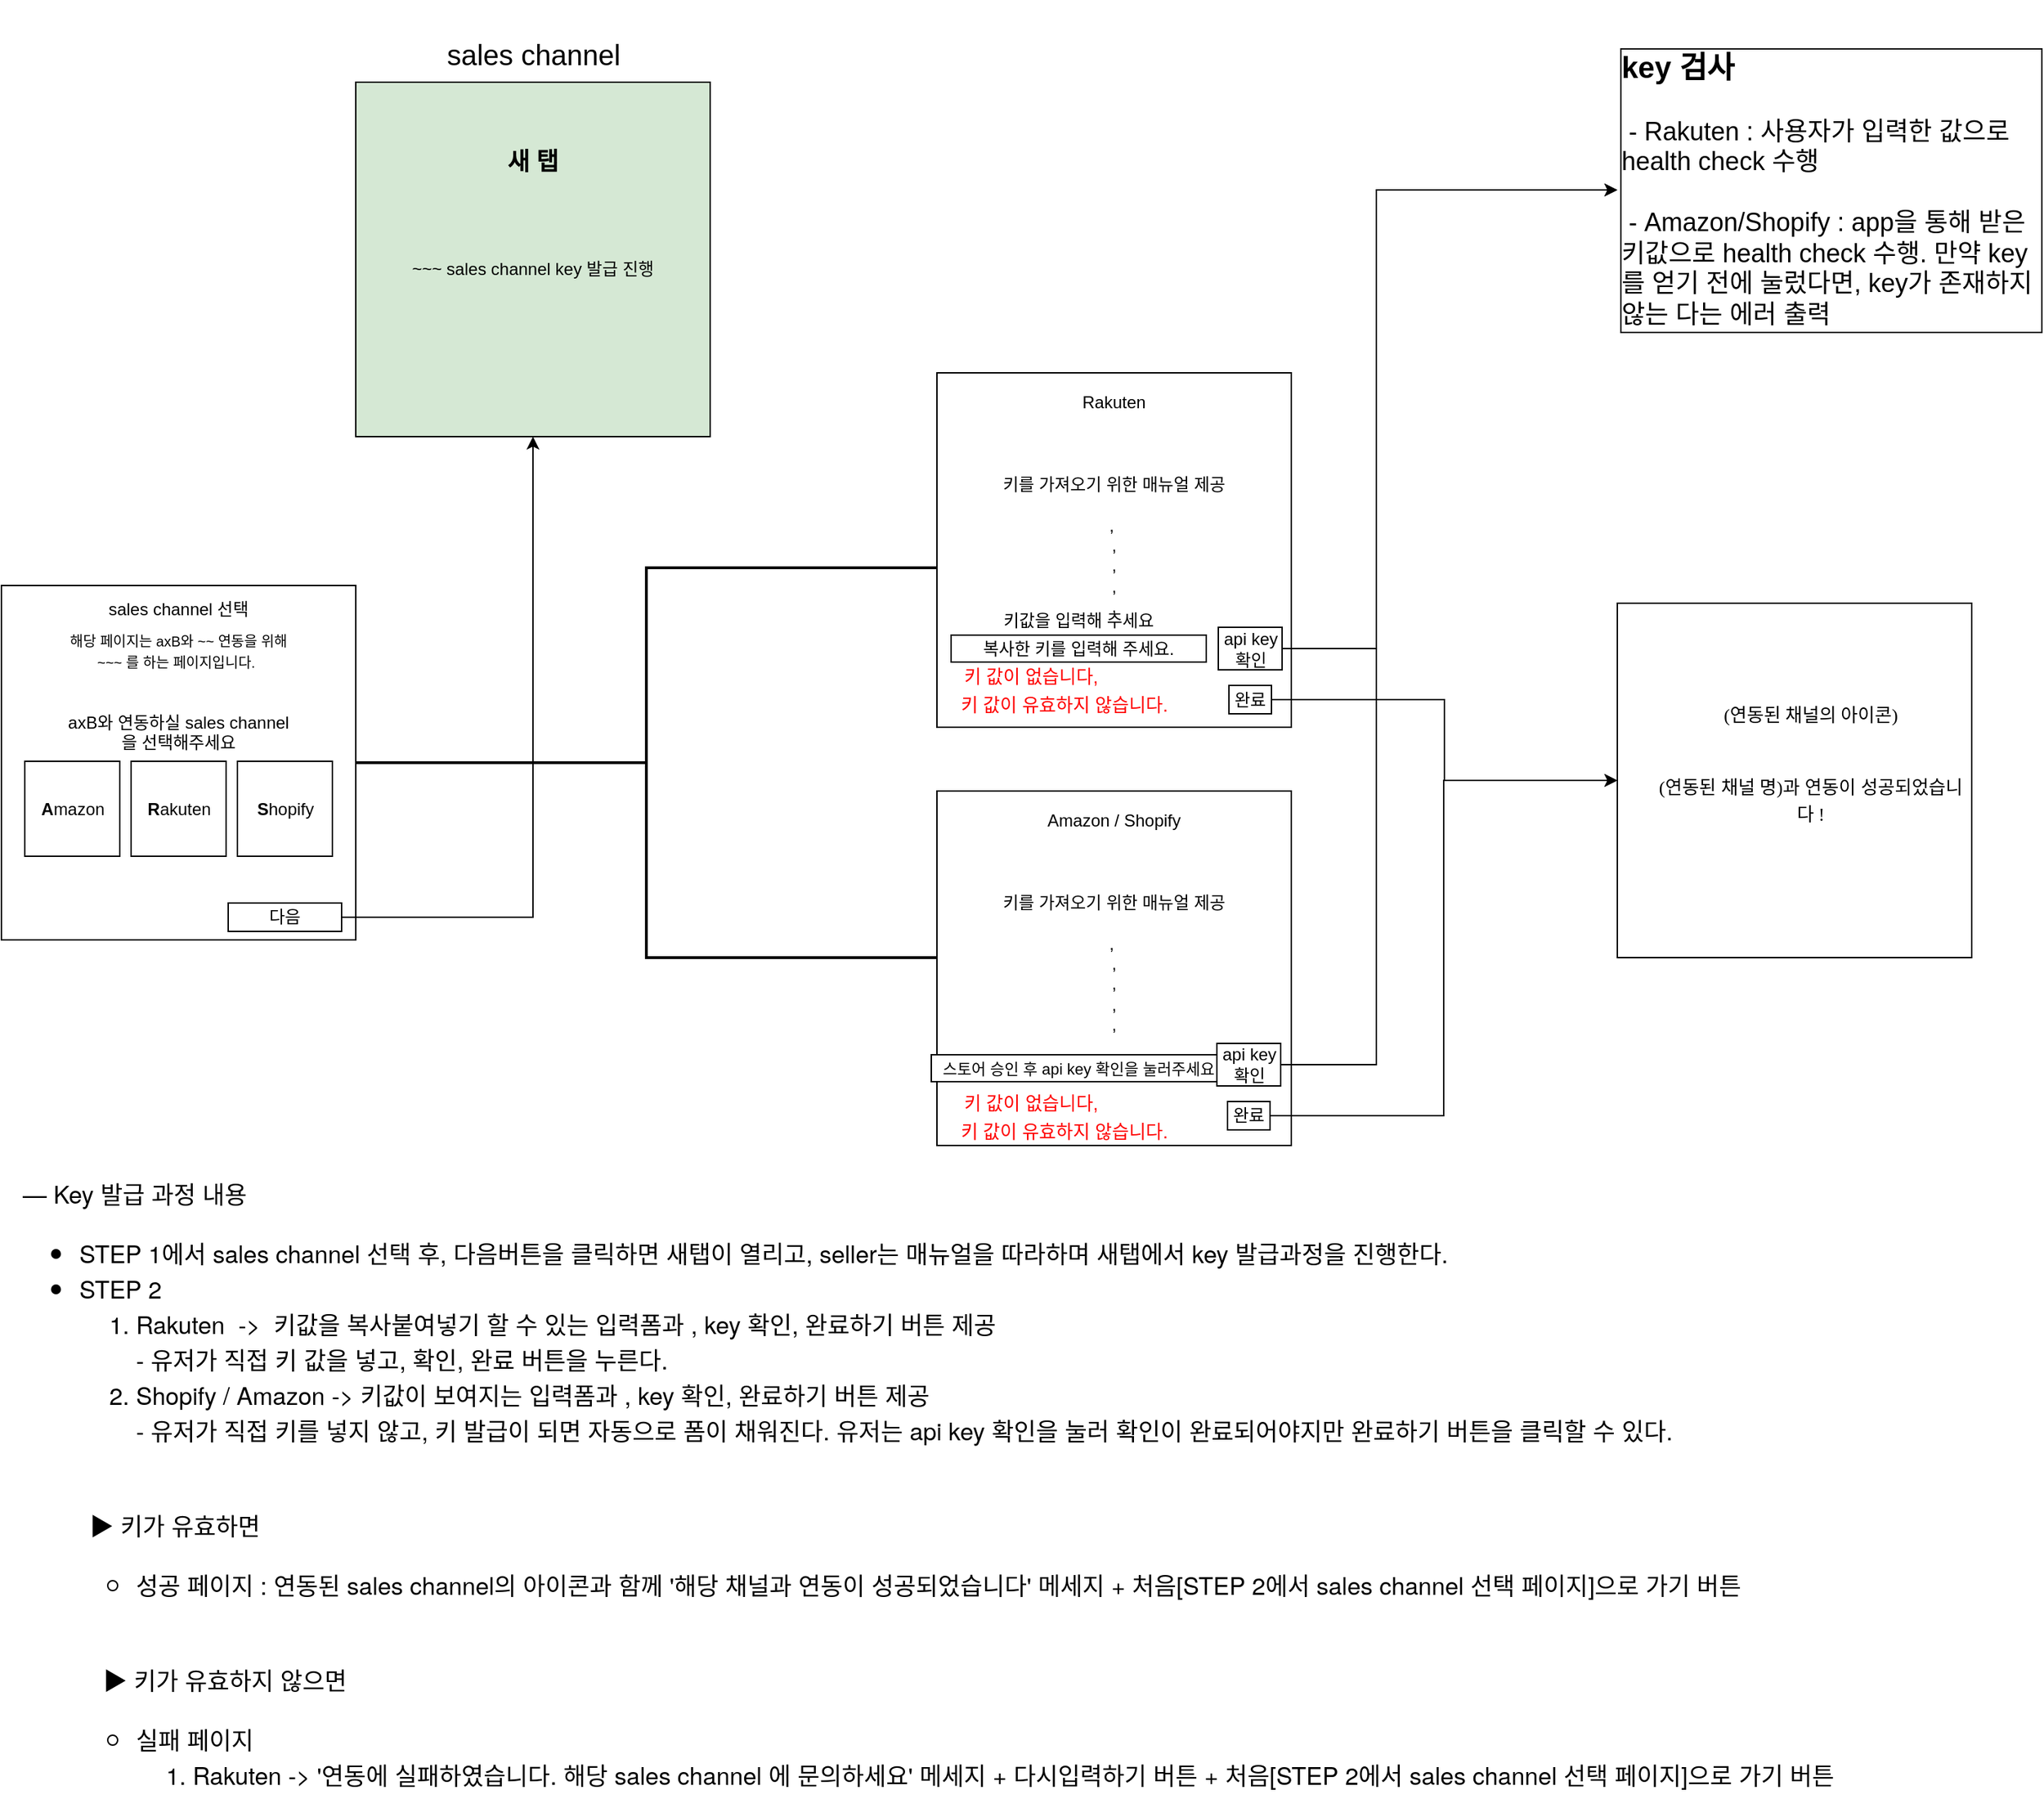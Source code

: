 <mxfile version="14.8.3" type="google"><diagram id="H4PHmJAx2k83kwqR5bp_" name="페이지-1"><mxGraphModel dx="1667" dy="1437" grid="1" gridSize="10" guides="1" tooltips="1" connect="1" arrows="1" fold="1" page="1" pageScale="1" pageWidth="827" pageHeight="1169" math="0" shadow="0"><root><mxCell id="0"/><mxCell id="1" parent="0"/><mxCell id="3uryOmtMJBglDWEdhIXQ-62" value="Amazon / Shopify&lt;br&gt;&lt;br&gt;&lt;br&gt;&lt;br&gt;키를 가져오기 위한 매뉴얼 제공&lt;br&gt;&lt;br&gt;,&amp;nbsp;&lt;br&gt;,&lt;br&gt;,&lt;br&gt;,&lt;br&gt;," style="whiteSpace=wrap;html=1;aspect=fixed;spacingTop=-64;" parent="1" vertex="1"><mxGeometry x="2000" y="688" width="250" height="250" as="geometry"/></mxCell><mxCell id="3uryOmtMJBglDWEdhIXQ-98" value="&lt;h1 style=&quot;font-size: 17px&quot;&gt;&lt;p class=&quot;p1&quot; style=&quot;margin: 0px ; font-weight: 400 ; font-stretch: normal ; font-size: 17px ; line-height: normal ; font-family: &amp;#34;helvetica neue&amp;#34;&quot;&gt;— Key 발급 과정 내용&lt;/p&gt;&lt;ul class=&quot;ul1&quot; style=&quot;font-size: 17px ; font-weight: 400&quot;&gt;&lt;li class=&quot;li1&quot; style=&quot;margin: 0px ; font-stretch: normal ; font-size: 17px ; line-height: normal ; font-family: &amp;#34;helvetica neue&amp;#34;&quot;&gt;STEP 1에서 sales channel 선택 후, 다음버튼을 클릭하면&amp;nbsp;새탭이 열리고, seller는 매뉴얼을 따라하며 새탭에서 key 발급과정을 진행한다.&lt;br&gt;&lt;/li&gt;&lt;li class=&quot;li1&quot; style=&quot;margin: 0px ; font-stretch: normal ; font-size: 17px ; line-height: normal ; font-family: &amp;#34;helvetica neue&amp;#34;&quot;&gt;STEP 2&lt;/li&gt;&lt;ol class=&quot;ol1&quot; style=&quot;font-size: 17px&quot;&gt;&lt;li class=&quot;li1&quot; style=&quot;margin: 0px ; font-stretch: normal ; font-size: 17px ; line-height: normal ; font-family: &amp;#34;helvetica neue&amp;#34;&quot;&gt;Rakuten&lt;span class=&quot;Apple-converted-space&quot; style=&quot;font-size: 17px&quot;&gt;&amp;nbsp; &lt;/span&gt;-&amp;gt;&lt;span class=&quot;Apple-converted-space&quot; style=&quot;font-size: 17px&quot;&gt;&amp;nbsp; &lt;/span&gt;키값을 복사붙여넣기 할 수 있는 입력폼과 , key 확인, 완료하기 버튼 제공&lt;br&gt;&lt;span&gt;&#9;&lt;/span&gt;&lt;span&gt;&#9;&lt;/span&gt;&lt;span&gt;&#9;&lt;/span&gt;- 유저가 직접 키 값을 넣고, 확인, 완료 버튼을 누른다.&lt;br&gt;&lt;/li&gt;&lt;li class=&quot;li1&quot; style=&quot;margin: 0px ; font-stretch: normal ; font-size: 17px ; line-height: normal ; font-family: &amp;#34;helvetica neue&amp;#34;&quot;&gt;Shopify / Amazon -&amp;gt; 키값이 보여지는 입력폼과 , key 확인, 완료하기 버튼 제공&lt;br&gt;&lt;span&gt;&#9;&lt;/span&gt;&lt;span&gt;&#9;&lt;/span&gt;&lt;span&gt;&#9;&lt;/span&gt;- 유저가 직접 키를 넣지 않고, 키 발급이 되면 자동으로 폼이 채워진다. 유저는 api key 확인을 눌러 확인이 완료되어야지만 완료하기 버튼을 클릭할 수 있다.&lt;br&gt;&lt;/li&gt;&lt;/ol&gt;&lt;/ul&gt;&lt;p class=&quot;p2&quot; style=&quot;margin: 0px ; font-weight: 400 ; font-stretch: normal ; font-size: 17px ; line-height: normal ; font-family: &amp;#34;helvetica neue&amp;#34; ; min-height: 15px&quot;&gt;&lt;br style=&quot;font-size: 17px&quot;&gt;&lt;/p&gt;&lt;p class=&quot;p1&quot; style=&quot;margin: 0px ; font-weight: 400 ; font-stretch: normal ; font-size: 17px ; line-height: normal ; font-family: &amp;#34;helvetica neue&amp;#34;&quot;&gt;&amp;nbsp; &amp;nbsp; &amp;nbsp; &amp;nbsp; &amp;nbsp; ▶︎ 키가 유효하면&lt;span class=&quot;Apple-converted-space&quot; style=&quot;font-size: 17px&quot;&gt;&amp;nbsp;&lt;/span&gt;&lt;/p&gt;&lt;ul class=&quot;ul1&quot; style=&quot;font-size: 17px ; font-weight: 400&quot;&gt;&lt;ul class=&quot;ul1&quot; style=&quot;font-size: 17px&quot;&gt;&lt;li class=&quot;li1&quot; style=&quot;margin: 0px ; font-stretch: normal ; font-size: 17px ; line-height: normal ; font-family: &amp;#34;helvetica neue&amp;#34;&quot;&gt;&lt;span class=&quot;s1&quot; style=&quot;font-stretch: normal ; font-size: 17px ; line-height: normal&quot;&gt;&lt;/span&gt;성공 페이지 : 연동된 sales channel의 아이콘과 함께 '해당 채널과 연동이 성공되었습니다' 메세지 + 처음[STEP 2에서 sales channel 선택 페이지]으로 가기 버튼&lt;/li&gt;&lt;/ul&gt;&lt;/ul&gt;&lt;p class=&quot;p2&quot; style=&quot;margin: 0px ; font-weight: 400 ; font-stretch: normal ; font-size: 17px ; line-height: normal ; font-family: &amp;#34;helvetica neue&amp;#34; ; min-height: 15px&quot;&gt;&lt;br style=&quot;font-size: 17px&quot;&gt;&lt;/p&gt;&lt;p class=&quot;p1&quot; style=&quot;margin: 0px ; font-weight: 400 ; font-stretch: normal ; font-size: 17px ; line-height: normal ; font-family: &amp;#34;helvetica neue&amp;#34;&quot;&gt;&amp;nbsp; &amp;nbsp; &amp;nbsp; &amp;nbsp; &amp;nbsp; &amp;nbsp; ▶︎ 키가 유효하지 않으면&lt;span class=&quot;Apple-converted-space&quot; style=&quot;font-size: 17px&quot;&gt;&amp;nbsp;&lt;/span&gt;&lt;/p&gt;&lt;ul class=&quot;ul1&quot; style=&quot;font-size: 17px ; font-weight: 400&quot;&gt;&lt;ul class=&quot;ul1&quot; style=&quot;font-size: 17px&quot;&gt;&lt;li class=&quot;li1&quot; style=&quot;margin: 0px ; font-stretch: normal ; font-size: 17px ; line-height: normal ; font-family: &amp;#34;helvetica neue&amp;#34;&quot;&gt;&lt;span class=&quot;s1&quot; style=&quot;font-stretch: normal ; font-size: 17px ; line-height: normal&quot;&gt;&lt;/span&gt;실패 페이지&lt;/li&gt;&lt;ol class=&quot;ol1&quot; style=&quot;font-size: 17px&quot;&gt;&lt;li class=&quot;li1&quot; style=&quot;margin: 0px ; font-stretch: normal ; font-size: 17px ; line-height: normal ; font-family: &amp;#34;helvetica neue&amp;#34;&quot;&gt;Rakuten -&amp;gt; '&lt;span class=&quot;s2&quot; style=&quot;font-stretch: normal ; line-height: normal ; font-family: &amp;#34;apple sd gothic neo&amp;#34; ; font-size: 17px&quot;&gt;연동에&lt;/span&gt; &lt;span class=&quot;s2&quot; style=&quot;font-stretch: normal ; line-height: normal ; font-family: &amp;#34;apple sd gothic neo&amp;#34; ; font-size: 17px&quot;&gt;실패하였습니다&lt;/span&gt;. &lt;span class=&quot;s2&quot; style=&quot;font-stretch: normal ; line-height: normal ; font-family: &amp;#34;apple sd gothic neo&amp;#34; ; font-size: 17px&quot;&gt;해당&lt;/span&gt; sales channel &lt;span class=&quot;s2&quot; style=&quot;font-stretch: normal ; line-height: normal ; font-family: &amp;#34;apple sd gothic neo&amp;#34; ; font-size: 17px&quot;&gt;에&lt;/span&gt; &lt;span class=&quot;s2&quot; style=&quot;font-stretch: normal ; line-height: normal ; font-family: &amp;#34;apple sd gothic neo&amp;#34; ; font-size: 17px&quot;&gt;문의하세요&lt;/span&gt;' &lt;span class=&quot;s2&quot; style=&quot;font-stretch: normal ; line-height: normal ; font-family: &amp;#34;apple sd gothic neo&amp;#34; ; font-size: 17px&quot;&gt;메세지&lt;/span&gt; + &lt;span class=&quot;s2&quot; style=&quot;font-stretch: normal ; line-height: normal ; font-family: &amp;#34;apple sd gothic neo&amp;#34; ; font-size: 17px&quot;&gt;다시입력하기&lt;/span&gt; &lt;span class=&quot;s2&quot; style=&quot;font-stretch: normal ; line-height: normal ; font-family: &amp;#34;apple sd gothic neo&amp;#34; ; font-size: 17px&quot;&gt;버튼&lt;/span&gt; + &lt;span class=&quot;s2&quot; style=&quot;font-stretch: normal ; line-height: normal ; font-family: &amp;#34;apple sd gothic neo&amp;#34; ; font-size: 17px&quot;&gt;처음&lt;/span&gt;[STEP 2&lt;span class=&quot;s2&quot; style=&quot;font-stretch: normal ; line-height: normal ; font-family: &amp;#34;apple sd gothic neo&amp;#34; ; font-size: 17px&quot;&gt;에서&lt;/span&gt; sales channel &lt;span class=&quot;s2&quot; style=&quot;font-stretch: normal ; line-height: normal ; font-family: &amp;#34;apple sd gothic neo&amp;#34; ; font-size: 17px&quot;&gt;선택&lt;/span&gt; &lt;span class=&quot;s2&quot; style=&quot;font-stretch: normal ; line-height: normal ; font-family: &amp;#34;apple sd gothic neo&amp;#34; ; font-size: 17px&quot;&gt;페이지&lt;/span&gt;]&lt;span class=&quot;s2&quot; style=&quot;font-stretch: normal ; line-height: normal ; font-family: &amp;#34;apple sd gothic neo&amp;#34; ; font-size: 17px&quot;&gt;으로&lt;/span&gt; &lt;span class=&quot;s2&quot; style=&quot;font-stretch: normal ; line-height: normal ; font-family: &amp;#34;apple sd gothic neo&amp;#34; ; font-size: 17px&quot;&gt;가기&lt;/span&gt; &lt;span class=&quot;s2&quot; style=&quot;font-stretch: normal ; line-height: normal ; font-family: &amp;#34;apple sd gothic neo&amp;#34; ; font-size: 17px&quot;&gt;버튼&lt;/span&gt;&lt;span class=&quot;Apple-converted-space&quot; style=&quot;font-size: 17px&quot;&gt;&amp;nbsp;&lt;/span&gt;&lt;/li&gt;&lt;li class=&quot;li1&quot; style=&quot;margin: 0px ; font-stretch: normal ; font-size: 17px ; line-height: normal ; font-family: &amp;#34;helvetica neue&amp;#34;&quot;&gt;Shopify / Amazon -&amp;gt;&lt;span class=&quot;Apple-converted-space&quot; style=&quot;font-size: 17px&quot;&gt;&amp;nbsp; &lt;/span&gt;'&lt;span class=&quot;s2&quot; style=&quot;font-stretch: normal ; line-height: normal ; font-family: &amp;#34;apple sd gothic neo&amp;#34; ; font-size: 17px&quot;&gt;연동에&lt;/span&gt; &lt;span class=&quot;s2&quot; style=&quot;font-stretch: normal ; line-height: normal ; font-family: &amp;#34;apple sd gothic neo&amp;#34; ; font-size: 17px&quot;&gt;실패하였습니다&lt;/span&gt;. &lt;span class=&quot;s2&quot; style=&quot;font-stretch: normal ; line-height: normal ; font-family: &amp;#34;apple sd gothic neo&amp;#34; ; font-size: 17px&quot;&gt;해당&lt;/span&gt; sales channel &lt;span class=&quot;s2&quot; style=&quot;font-stretch: normal ; line-height: normal ; font-family: &amp;#34;apple sd gothic neo&amp;#34; ; font-size: 17px&quot;&gt;에&lt;/span&gt; &lt;span class=&quot;s2&quot; style=&quot;font-stretch: normal ; line-height: normal ; font-family: &amp;#34;apple sd gothic neo&amp;#34; ; font-size: 17px&quot;&gt;문의하세요&lt;/span&gt;' &lt;span class=&quot;s2&quot; style=&quot;font-stretch: normal ; line-height: normal ; font-family: &amp;#34;apple sd gothic neo&amp;#34; ; font-size: 17px&quot;&gt;메세지&lt;/span&gt; + &lt;span class=&quot;s2&quot; style=&quot;font-stretch: normal ; line-height: normal ; font-family: &amp;#34;apple sd gothic neo&amp;#34; ; font-size: 17px&quot;&gt;처음&lt;/span&gt;[STEP 2&lt;span class=&quot;s2&quot; style=&quot;font-stretch: normal ; line-height: normal ; font-family: &amp;#34;apple sd gothic neo&amp;#34; ; font-size: 17px&quot;&gt;에서&lt;/span&gt; sales channel &lt;span class=&quot;s2&quot; style=&quot;font-stretch: normal ; line-height: normal ; font-family: &amp;#34;apple sd gothic neo&amp;#34; ; font-size: 17px&quot;&gt;선택&lt;/span&gt; &lt;span class=&quot;s2&quot; style=&quot;font-stretch: normal ; line-height: normal ; font-family: &amp;#34;apple sd gothic neo&amp;#34; ; font-size: 17px&quot;&gt;페이지&lt;/span&gt;]&lt;span class=&quot;s2&quot; style=&quot;font-stretch: normal ; line-height: normal ; font-family: &amp;#34;apple sd gothic neo&amp;#34; ; font-size: 17px&quot;&gt;으로&lt;/span&gt; &lt;span class=&quot;s2&quot; style=&quot;font-stretch: normal ; line-height: normal ; font-family: &amp;#34;apple sd gothic neo&amp;#34; ; font-size: 17px&quot;&gt;가기&lt;/span&gt; &lt;span class=&quot;s2&quot; style=&quot;font-stretch: normal ; line-height: normal ; font-family: &amp;#34;apple sd gothic neo&amp;#34; ; font-size: 17px&quot;&gt;버튼&lt;/span&gt;&lt;/li&gt;&lt;/ol&gt;&lt;/ul&gt;&lt;/ul&gt;&lt;/h1&gt;" style="text;html=1;strokeColor=none;fillColor=none;spacing=5;spacingTop=-20;whiteSpace=wrap;overflow=hidden;rounded=0;align=left;fontSize=17;" parent="1" vertex="1"><mxGeometry x="1350" y="958" width="1380" height="440" as="geometry"/></mxCell><mxCell id="3uryOmtMJBglDWEdhIXQ-2" value="sales channel 선택&lt;br&gt;&lt;br&gt;&lt;br&gt;&lt;br&gt;&lt;br&gt;&lt;br&gt;&lt;br&gt;&lt;br&gt;&lt;br&gt;&lt;br&gt;&lt;br&gt;&lt;br&gt;&lt;br&gt;&lt;br&gt;&lt;br&gt;&lt;br&gt;" style="whiteSpace=wrap;html=1;aspect=fixed;" parent="1" vertex="1"><mxGeometry x="1340" y="543" width="250" height="250" as="geometry"/></mxCell><mxCell id="3uryOmtMJBglDWEdhIXQ-3" value="&lt;b&gt;A&lt;/b&gt;mazon" style="whiteSpace=wrap;html=1;aspect=fixed;" parent="1" vertex="1"><mxGeometry x="1356.5" y="667" width="67" height="67" as="geometry"/></mxCell><mxCell id="3uryOmtMJBglDWEdhIXQ-4" value="&lt;b&gt;R&lt;/b&gt;akuten" style="whiteSpace=wrap;html=1;aspect=fixed;" parent="1" vertex="1"><mxGeometry x="1431.5" y="667" width="67" height="67" as="geometry"/></mxCell><mxCell id="3uryOmtMJBglDWEdhIXQ-5" value="&lt;b&gt;S&lt;/b&gt;hopify" style="whiteSpace=wrap;html=1;aspect=fixed;" parent="1" vertex="1"><mxGeometry x="1506.5" y="667" width="67" height="67" as="geometry"/></mxCell><mxCell id="3uryOmtMJBglDWEdhIXQ-6" value="&lt;font style=&quot;font-size: 10px&quot;&gt;해당 페이지는 axB와 ~~ 연동을 위해 ~~~ 를 하는 페이지입니다.&lt;/font&gt;&amp;nbsp;&lt;br&gt;&lt;br&gt;&lt;br&gt;axB와 연동하실 sales channel을 선택해주세요" style="text;html=1;strokeColor=none;fillColor=none;align=center;verticalAlign=middle;whiteSpace=wrap;rounded=0;" parent="1" vertex="1"><mxGeometry x="1385" y="593" width="160" height="50" as="geometry"/></mxCell><mxCell id="l3zqbd_BbrphELxuFYEY-5" style="edgeStyle=orthogonalEdgeStyle;rounded=0;orthogonalLoop=1;jettySize=auto;html=1;entryX=0.5;entryY=1;entryDx=0;entryDy=0;" edge="1" parent="1" source="3uryOmtMJBglDWEdhIXQ-7" target="3uryOmtMJBglDWEdhIXQ-28"><mxGeometry relative="1" as="geometry"><mxPoint x="2250" y="648" as="targetPoint"/><Array as="points"><mxPoint x="1715" y="777"/></Array></mxGeometry></mxCell><mxCell id="3uryOmtMJBglDWEdhIXQ-7" value="다음" style="rounded=0;whiteSpace=wrap;html=1;" parent="1" vertex="1"><mxGeometry x="1500" y="767" width="80" height="20" as="geometry"/></mxCell><mxCell id="l3zqbd_BbrphELxuFYEY-4" value="" style="group" connectable="0" vertex="1" parent="1"><mxGeometry x="1590" y="158" width="250" height="280" as="geometry"/></mxCell><mxCell id="3uryOmtMJBglDWEdhIXQ-28" value="&lt;b style=&quot;font-size: 17px&quot;&gt;새 탭&lt;br&gt;&lt;/b&gt;&lt;br&gt;&lt;br&gt;&lt;br&gt;&lt;br&gt;~~~ sales channel key 발급 진행" style="whiteSpace=wrap;html=1;aspect=fixed;spacingTop=-64;fillColor=#D5E8D4;" parent="l3zqbd_BbrphELxuFYEY-4" vertex="1"><mxGeometry y="30" width="250" height="250" as="geometry"/></mxCell><mxCell id="3uryOmtMJBglDWEdhIXQ-99" value="&lt;font style=&quot;font-size: 20px&quot;&gt;sales channel&lt;/font&gt;" style="text;html=1;strokeColor=none;fillColor=none;align=center;verticalAlign=middle;whiteSpace=wrap;rounded=0;" parent="l3zqbd_BbrphELxuFYEY-4" vertex="1"><mxGeometry x="47.5" width="155" height="20" as="geometry"/></mxCell><mxCell id="l3zqbd_BbrphELxuFYEY-27" value="" style="group" connectable="0" vertex="1" parent="1"><mxGeometry x="2000" y="393" width="250" height="545" as="geometry"/></mxCell><mxCell id="l3zqbd_BbrphELxuFYEY-9" value="Rakuten&lt;br&gt;&lt;br&gt;&lt;br&gt;&lt;br&gt;키를 가져오기 위한 매뉴얼 제공&lt;br&gt;&lt;br&gt;,&amp;nbsp;&lt;br&gt;,&lt;br&gt;,&lt;br&gt;,&lt;br&gt;," style="whiteSpace=wrap;html=1;aspect=fixed;spacingTop=-64;" vertex="1" parent="l3zqbd_BbrphELxuFYEY-27"><mxGeometry width="250" height="250" as="geometry"/></mxCell><mxCell id="l3zqbd_BbrphELxuFYEY-11" value="복사한 키를 입력해 주세요." style="rounded=0;whiteSpace=wrap;html=1;" vertex="1" parent="l3zqbd_BbrphELxuFYEY-27"><mxGeometry x="10" y="185" width="180" height="19" as="geometry"/></mxCell><mxCell id="l3zqbd_BbrphELxuFYEY-13" value="완료" style="rounded=0;whiteSpace=wrap;html=1;" vertex="1" parent="l3zqbd_BbrphELxuFYEY-27"><mxGeometry x="206" y="220.5" width="30" height="20" as="geometry"/></mxCell><mxCell id="jD_5JUqTbat4-Yzxc1CJ-24" value="api key 확인" style="rounded=0;whiteSpace=wrap;html=1;" vertex="1" parent="l3zqbd_BbrphELxuFYEY-27"><mxGeometry x="198.5" y="179.5" width="45" height="30" as="geometry"/></mxCell><mxCell id="jD_5JUqTbat4-Yzxc1CJ-27" value="키값을 입력해 주세요" style="text;html=1;strokeColor=none;fillColor=none;align=center;verticalAlign=middle;whiteSpace=wrap;rounded=0;" vertex="1" parent="l3zqbd_BbrphELxuFYEY-27"><mxGeometry x="10" y="165" width="180" height="20" as="geometry"/></mxCell><mxCell id="jD_5JUqTbat4-Yzxc1CJ-37" value="&lt;font color=&quot;#ff0000&quot; style=&quot;font-size: 13px;&quot;&gt;키 값이 유효하지 않습니다.&lt;/font&gt;" style="text;html=1;strokeColor=none;fillColor=none;align=center;verticalAlign=middle;whiteSpace=wrap;rounded=0;fontSize=13;" vertex="1" parent="l3zqbd_BbrphELxuFYEY-27"><mxGeometry y="224" width="180" height="20" as="geometry"/></mxCell><mxCell id="jD_5JUqTbat4-Yzxc1CJ-38" value="&lt;font color=&quot;#ff0000&quot; style=&quot;font-size: 13px;&quot;&gt;키 값이 없습니다,&lt;/font&gt;" style="text;html=1;align=center;verticalAlign=middle;resizable=0;points=[];autosize=1;strokeColor=none;fontSize=13;" vertex="1" parent="l3zqbd_BbrphELxuFYEY-27"><mxGeometry x="11" y="204" width="110" height="20" as="geometry"/></mxCell><mxCell id="jD_5JUqTbat4-Yzxc1CJ-40" value="&lt;font color=&quot;#ff0000&quot; style=&quot;font-size: 13px;&quot;&gt;키 값이 유효하지 않습니다.&lt;/font&gt;" style="text;html=1;strokeColor=none;fillColor=none;align=center;verticalAlign=middle;whiteSpace=wrap;rounded=0;fontSize=13;" vertex="1" parent="l3zqbd_BbrphELxuFYEY-27"><mxGeometry y="525" width="180" height="20" as="geometry"/></mxCell><mxCell id="jD_5JUqTbat4-Yzxc1CJ-41" value="&lt;font color=&quot;#ff0000&quot; style=&quot;font-size: 13px;&quot;&gt;키 값이 없습니다,&lt;/font&gt;" style="text;html=1;align=center;verticalAlign=middle;resizable=0;points=[];autosize=1;strokeColor=none;fontSize=13;" vertex="1" parent="l3zqbd_BbrphELxuFYEY-27"><mxGeometry x="11" y="505" width="110" height="20" as="geometry"/></mxCell><mxCell id="jD_5JUqTbat4-Yzxc1CJ-20" value="&lt;font style=&quot;font-size: 11px&quot;&gt;스토어 승인 후 api key 확인을 눌러주세요&lt;/font&gt;" style="rounded=0;whiteSpace=wrap;html=1;" vertex="1" parent="l3zqbd_BbrphELxuFYEY-27"><mxGeometry x="-4" y="481" width="208" height="19" as="geometry"/></mxCell><mxCell id="jD_5JUqTbat4-Yzxc1CJ-17" value="" style="strokeWidth=2;html=1;shape=mxgraph.flowchart.annotation_2;align=left;labelPosition=right;pointerEvents=1;fontSize=18;" vertex="1" parent="1"><mxGeometry x="1590" y="530.5" width="410" height="275" as="geometry"/></mxCell><mxCell id="jD_5JUqTbat4-Yzxc1CJ-31" style="edgeStyle=orthogonalEdgeStyle;rounded=0;orthogonalLoop=1;jettySize=auto;html=1;entryX=0;entryY=0.5;entryDx=0;entryDy=0;fontSize=18;" edge="1" parent="1" source="jD_5JUqTbat4-Yzxc1CJ-22" target="jD_5JUqTbat4-Yzxc1CJ-28"><mxGeometry relative="1" as="geometry"/></mxCell><mxCell id="jD_5JUqTbat4-Yzxc1CJ-22" value="완료" style="rounded=0;whiteSpace=wrap;html=1;" vertex="1" parent="1"><mxGeometry x="2205" y="907" width="30" height="20" as="geometry"/></mxCell><mxCell id="jD_5JUqTbat4-Yzxc1CJ-34" style="edgeStyle=orthogonalEdgeStyle;rounded=0;orthogonalLoop=1;jettySize=auto;html=1;fontSize=18;entryX=0;entryY=0.5;entryDx=0;entryDy=0;" edge="1" parent="1" source="jD_5JUqTbat4-Yzxc1CJ-25" target="jD_5JUqTbat4-Yzxc1CJ-35"><mxGeometry relative="1" as="geometry"><mxPoint x="2390.0" y="148" as="targetPoint"/><Array as="points"><mxPoint x="2310" y="881"/><mxPoint x="2310" y="264"/></Array></mxGeometry></mxCell><mxCell id="jD_5JUqTbat4-Yzxc1CJ-25" value="api key 확인" style="rounded=0;whiteSpace=wrap;html=1;" vertex="1" parent="1"><mxGeometry x="2197.5" y="866" width="45" height="30" as="geometry"/></mxCell><mxCell id="jD_5JUqTbat4-Yzxc1CJ-28" value="&lt;p class=&quot;p1&quot; style=&quot;margin: 0px 0px 0px 23px ; font-stretch: normal ; line-height: normal ; font-family: &amp;#34;apple sd gothic neo&amp;#34;&quot;&gt;&lt;font style=&quot;font-size: 34px&quot;&gt;🦄&lt;/font&gt;&lt;/p&gt;&lt;p class=&quot;p1&quot; style=&quot;margin: 0px 0px 0px 23px ; font-stretch: normal ; line-height: normal ; font-family: &amp;#34;apple sd gothic neo&amp;#34; ; font-size: 13px&quot;&gt;&lt;font style=&quot;font-size: 13px&quot;&gt;(연동된 채널의 아이콘)&lt;/font&gt;&lt;/p&gt;&lt;p class=&quot;p1&quot; style=&quot;margin: 0px 0px 0px 23px ; font-stretch: normal ; font-size: 13px ; line-height: normal ; font-family: &amp;#34;apple sd gothic neo&amp;#34;&quot;&gt;&lt;br&gt;&lt;/p&gt;&lt;p class=&quot;p1&quot; style=&quot;margin: 0px 0px 0px 23px ; font-stretch: normal ; font-size: 13px ; line-height: normal ; font-family: &amp;#34;apple sd gothic neo&amp;#34;&quot;&gt;&lt;br&gt;&lt;/p&gt;&lt;p class=&quot;p1&quot; style=&quot;margin: 0px 0px 0px 23px ; font-stretch: normal ; font-size: 13px ; line-height: normal ; font-family: &amp;#34;apple sd gothic neo&amp;#34;&quot;&gt;(연동된&lt;span class=&quot;s1&quot; style=&quot;font-stretch: normal ; line-height: normal ; font-family: &amp;#34;helvetica neue&amp;#34;&quot;&gt; &lt;/span&gt;채널 명)과&lt;span class=&quot;s1&quot; style=&quot;font-stretch: normal ; line-height: normal ; font-family: &amp;#34;helvetica neue&amp;#34;&quot;&gt; &lt;/span&gt;연동이&lt;span class=&quot;s1&quot; style=&quot;font-stretch: normal ; line-height: normal ; font-family: &amp;#34;helvetica neue&amp;#34;&quot;&gt; &lt;/span&gt;성공되었습니다 !&lt;/p&gt;" style="whiteSpace=wrap;html=1;aspect=fixed;spacingTop=-64;" vertex="1" parent="1"><mxGeometry x="2480" y="555.5" width="250" height="250" as="geometry"/></mxCell><mxCell id="jD_5JUqTbat4-Yzxc1CJ-32" style="edgeStyle=orthogonalEdgeStyle;rounded=0;orthogonalLoop=1;jettySize=auto;html=1;entryX=0;entryY=0.5;entryDx=0;entryDy=0;fontSize=18;" edge="1" parent="1" source="l3zqbd_BbrphELxuFYEY-13" target="jD_5JUqTbat4-Yzxc1CJ-28"><mxGeometry relative="1" as="geometry"/></mxCell><mxCell id="jD_5JUqTbat4-Yzxc1CJ-33" style="edgeStyle=orthogonalEdgeStyle;rounded=0;orthogonalLoop=1;jettySize=auto;html=1;fontSize=18;entryX=0;entryY=0.5;entryDx=0;entryDy=0;" edge="1" parent="1" source="jD_5JUqTbat4-Yzxc1CJ-24" target="jD_5JUqTbat4-Yzxc1CJ-35"><mxGeometry relative="1" as="geometry"><mxPoint x="2390.0" y="148" as="targetPoint"/><Array as="points"><mxPoint x="2310" y="588"/><mxPoint x="2310" y="264"/></Array></mxGeometry></mxCell><mxCell id="jD_5JUqTbat4-Yzxc1CJ-35" value="&lt;b&gt;&lt;font style=&quot;font-size: 21px&quot;&gt;key 검사&lt;/font&gt;&lt;/b&gt;&lt;br&gt;&lt;br&gt;&amp;nbsp;- Rakuten : 사용자가 입력한 값으로&amp;nbsp; health check 수행&lt;br&gt;&lt;br&gt;&amp;nbsp;- Amazon/Shopify : app을 통해 받은 키값으로 health check 수행. 만약 key를 얻기 전에 눌렀다면, key가 존재하지 않는 다는 에러 출력" style="text;html=1;strokeColor=none;fillColor=none;align=left;verticalAlign=middle;whiteSpace=wrap;rounded=0;fontSize=18;labelBorderColor=#000000;" vertex="1" parent="1"><mxGeometry x="2480" y="130" width="300" height="268" as="geometry"/></mxCell></root></mxGraphModel></diagram></mxfile>
